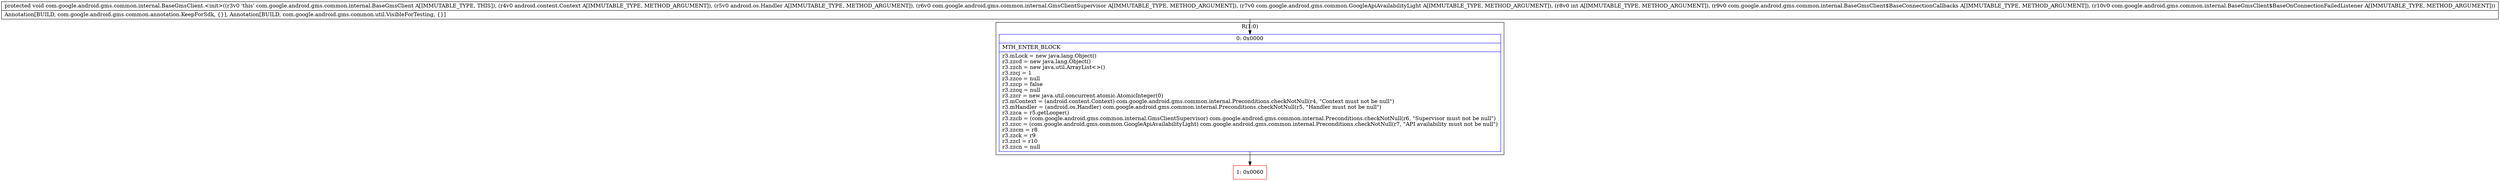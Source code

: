 digraph "CFG forcom.google.android.gms.common.internal.BaseGmsClient.\<init\>(Landroid\/content\/Context;Landroid\/os\/Handler;Lcom\/google\/android\/gms\/common\/internal\/GmsClientSupervisor;Lcom\/google\/android\/gms\/common\/GoogleApiAvailabilityLight;ILcom\/google\/android\/gms\/common\/internal\/BaseGmsClient$BaseConnectionCallbacks;Lcom\/google\/android\/gms\/common\/internal\/BaseGmsClient$BaseOnConnectionFailedListener;)V" {
subgraph cluster_Region_852823308 {
label = "R(1:0)";
node [shape=record,color=blue];
Node_0 [shape=record,label="{0\:\ 0x0000|MTH_ENTER_BLOCK\l|r3.mLock = new java.lang.Object()\lr3.zzcd = new java.lang.Object()\lr3.zzch = new java.util.ArrayList\<\>()\lr3.zzcj = 1\lr3.zzco = null\lr3.zzcp = false\lr3.zzcq = null\lr3.zzcr = new java.util.concurrent.atomic.AtomicInteger(0)\lr3.mContext = (android.content.Context) com.google.android.gms.common.internal.Preconditions.checkNotNull(r4, \"Context must not be null\")\lr3.mHandler = (android.os.Handler) com.google.android.gms.common.internal.Preconditions.checkNotNull(r5, \"Handler must not be null\")\lr3.zzca = r5.getLooper()\lr3.zzcb = (com.google.android.gms.common.internal.GmsClientSupervisor) com.google.android.gms.common.internal.Preconditions.checkNotNull(r6, \"Supervisor must not be null\")\lr3.zzcc = (com.google.android.gms.common.GoogleApiAvailabilityLight) com.google.android.gms.common.internal.Preconditions.checkNotNull(r7, \"API availability must not be null\")\lr3.zzcm = r8\lr3.zzck = r9\lr3.zzcl = r10\lr3.zzcn = null\l}"];
}
Node_1 [shape=record,color=red,label="{1\:\ 0x0060}"];
MethodNode[shape=record,label="{protected void com.google.android.gms.common.internal.BaseGmsClient.\<init\>((r3v0 'this' com.google.android.gms.common.internal.BaseGmsClient A[IMMUTABLE_TYPE, THIS]), (r4v0 android.content.Context A[IMMUTABLE_TYPE, METHOD_ARGUMENT]), (r5v0 android.os.Handler A[IMMUTABLE_TYPE, METHOD_ARGUMENT]), (r6v0 com.google.android.gms.common.internal.GmsClientSupervisor A[IMMUTABLE_TYPE, METHOD_ARGUMENT]), (r7v0 com.google.android.gms.common.GoogleApiAvailabilityLight A[IMMUTABLE_TYPE, METHOD_ARGUMENT]), (r8v0 int A[IMMUTABLE_TYPE, METHOD_ARGUMENT]), (r9v0 com.google.android.gms.common.internal.BaseGmsClient$BaseConnectionCallbacks A[IMMUTABLE_TYPE, METHOD_ARGUMENT]), (r10v0 com.google.android.gms.common.internal.BaseGmsClient$BaseOnConnectionFailedListener A[IMMUTABLE_TYPE, METHOD_ARGUMENT]))  | Annotation[BUILD, com.google.android.gms.common.annotation.KeepForSdk, \{\}], Annotation[BUILD, com.google.android.gms.common.util.VisibleForTesting, \{\}]\l}"];
MethodNode -> Node_0;
Node_0 -> Node_1;
}

